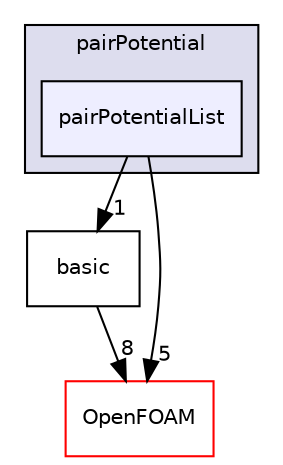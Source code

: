 digraph "src/lagrangian/molecularDynamics/potential/pairPotential/pairPotentialList" {
  bgcolor=transparent;
  compound=true
  node [ fontsize="10", fontname="Helvetica"];
  edge [ labelfontsize="10", labelfontname="Helvetica"];
  subgraph clusterdir_9487009c2385b02a6805e2d8ecc37432 {
    graph [ bgcolor="#ddddee", pencolor="black", label="pairPotential" fontname="Helvetica", fontsize="10", URL="dir_9487009c2385b02a6805e2d8ecc37432.html"]
  dir_615d19ddf171215d6af2abe3dc4df120 [shape=box, label="pairPotentialList", style="filled", fillcolor="#eeeeff", pencolor="black", URL="dir_615d19ddf171215d6af2abe3dc4df120.html"];
  }
  dir_af06faa01f54f232122be5fb12cfebde [shape=box label="basic" URL="dir_af06faa01f54f232122be5fb12cfebde.html"];
  dir_c5473ff19b20e6ec4dfe5c310b3778a8 [shape=box label="OpenFOAM" color="red" URL="dir_c5473ff19b20e6ec4dfe5c310b3778a8.html"];
  dir_615d19ddf171215d6af2abe3dc4df120->dir_af06faa01f54f232122be5fb12cfebde [headlabel="1", labeldistance=1.5 headhref="dir_001657_001648.html"];
  dir_615d19ddf171215d6af2abe3dc4df120->dir_c5473ff19b20e6ec4dfe5c310b3778a8 [headlabel="5", labeldistance=1.5 headhref="dir_001657_001887.html"];
  dir_af06faa01f54f232122be5fb12cfebde->dir_c5473ff19b20e6ec4dfe5c310b3778a8 [headlabel="8", labeldistance=1.5 headhref="dir_001648_001887.html"];
}
